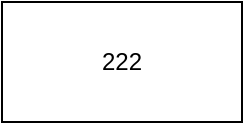 <mxfile version="12.3.9" type="github" pages="1"><diagram id="AQOpG05G2GAGXILgC2_K" name="Page-1"><mxGraphModel dx="1422" dy="753" grid="1" gridSize="10" guides="1" tooltips="1" connect="1" arrows="1" fold="1" page="1" pageScale="1" pageWidth="827" pageHeight="1169" math="0" shadow="0"><root><mxCell id="0"/><mxCell id="1" parent="0"/><mxCell id="9Dh1Ov-TYzUvdUW8auXQ-1" value="222" style="rounded=0;whiteSpace=wrap;html=1;" parent="1" vertex="1"><mxGeometry x="390" y="220" width="120" height="60" as="geometry"/></mxCell></root></mxGraphModel></diagram></mxfile>